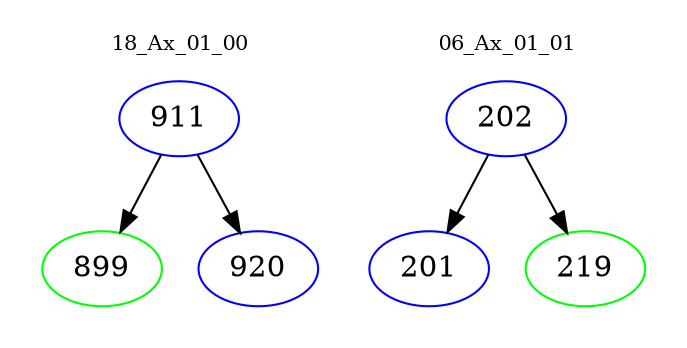 digraph{
subgraph cluster_0 {
color = white
label = "18_Ax_01_00";
fontsize=10;
T0_911 [label="911", color="blue"]
T0_911 -> T0_899 [color="black"]
T0_899 [label="899", color="green"]
T0_911 -> T0_920 [color="black"]
T0_920 [label="920", color="blue"]
}
subgraph cluster_1 {
color = white
label = "06_Ax_01_01";
fontsize=10;
T1_202 [label="202", color="blue"]
T1_202 -> T1_201 [color="black"]
T1_201 [label="201", color="blue"]
T1_202 -> T1_219 [color="black"]
T1_219 [label="219", color="green"]
}
}
